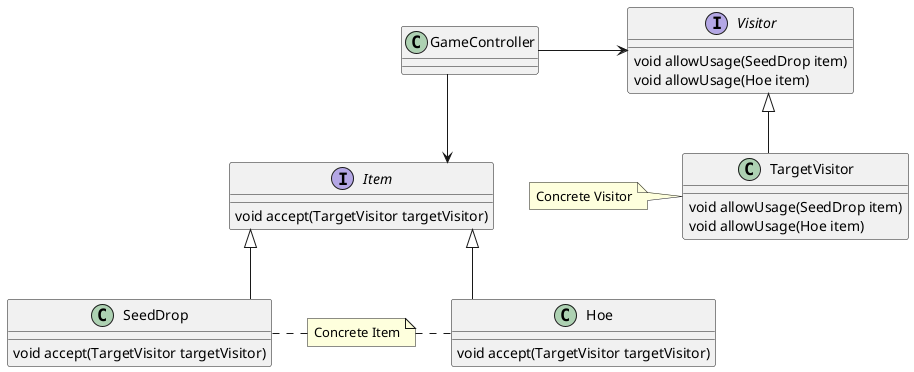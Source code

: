 @startuml Command
skinparam linetype ortho

note "Concrete Visitor" as n1
note "Concrete Item" as n2

class GameController{
}

interface Visitor{
  void allowUsage(SeedDrop item)
  void allowUsage(Hoe item)
}

class TargetVisitor{
  void allowUsage(SeedDrop item)
  void allowUsage(Hoe item)
}

interface Item{
  void accept(TargetVisitor targetVisitor)
}

class Hoe{
  void accept(TargetVisitor targetVisitor)
}

class SeedDrop{
  void accept(TargetVisitor targetVisitor)
}

n1 . TargetVisitor
n2 . Hoe
SeedDrop . n2
Visitor <|--TargetVisitor
Item <|-- Hoe
Item <|-- SeedDrop
GameController->Visitor
GameController-->Item

@enduml
